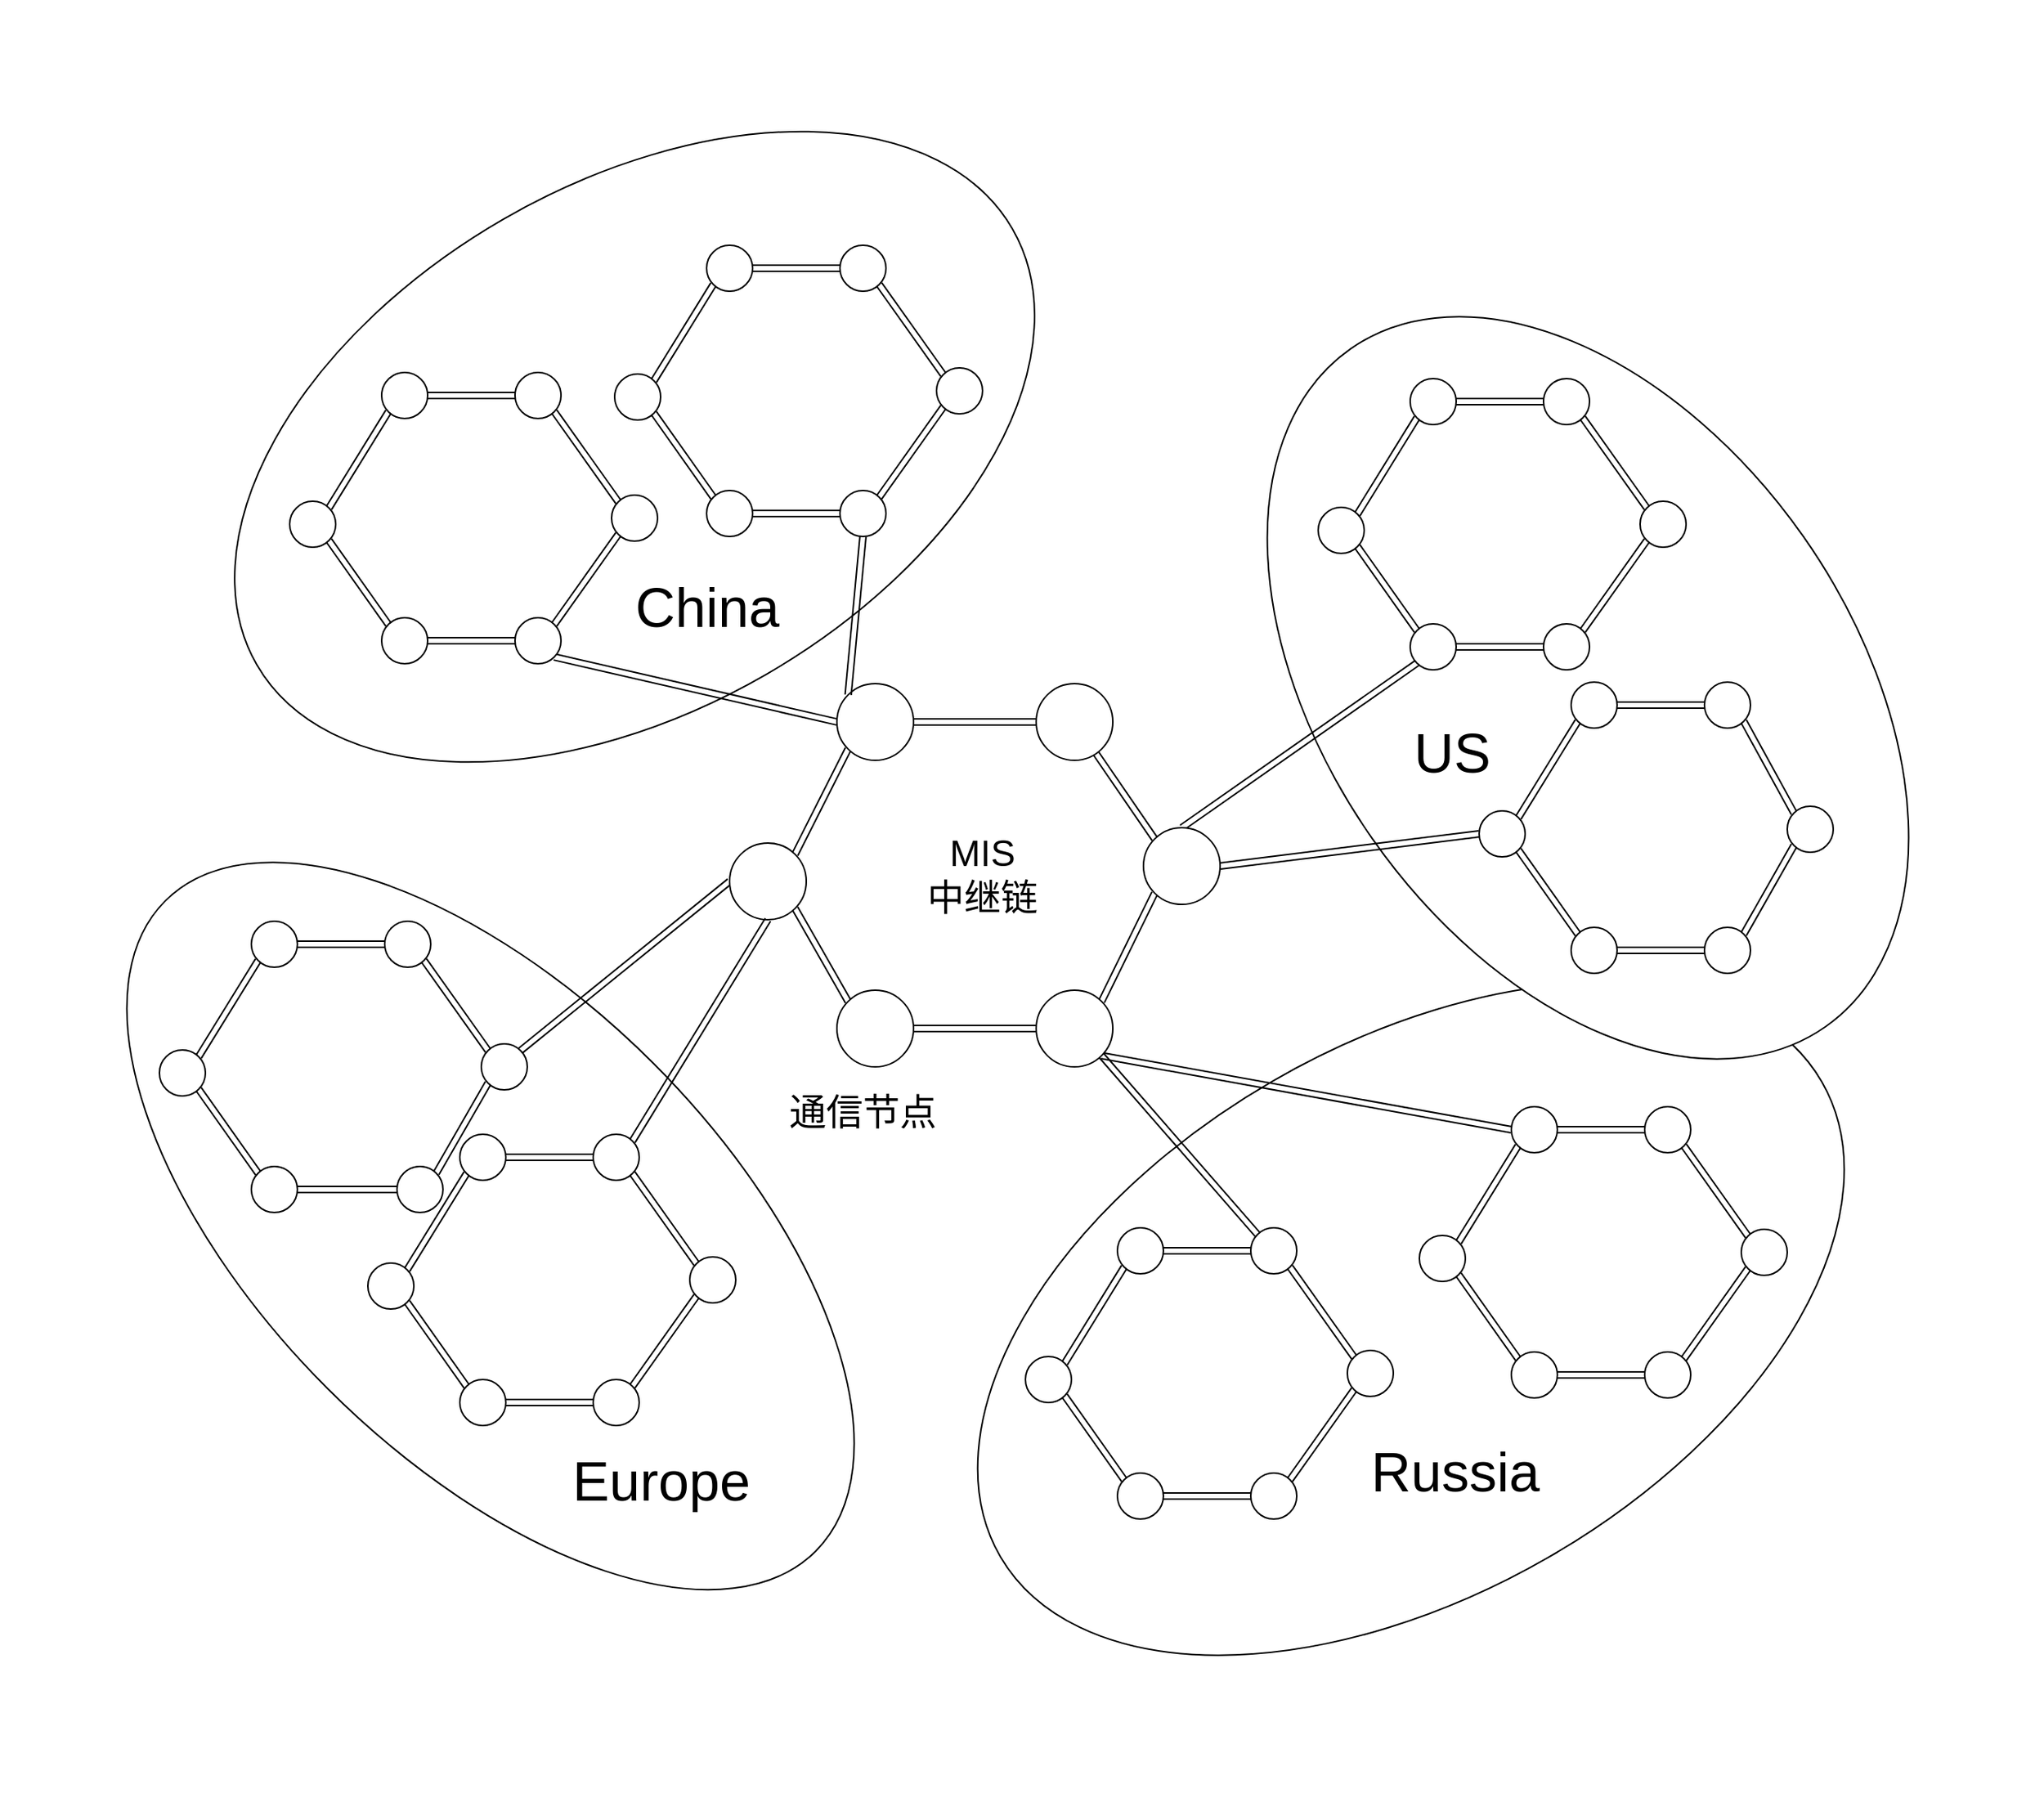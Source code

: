 <mxfile version="22.1.2" type="github">
  <diagram name="第 1 页" id="PfUskXSgiRj6ty9BnAmO">
    <mxGraphModel dx="2575" dy="2448" grid="1" gridSize="10" guides="1" tooltips="1" connect="1" arrows="1" fold="1" page="1" pageScale="1" pageWidth="1169" pageHeight="827" math="0" shadow="0">
      <root>
        <mxCell id="0" />
        <mxCell id="1" parent="0" />
        <mxCell id="z0M5OQO-wpdogvLoXl4M-39" value="" style="ellipse;whiteSpace=wrap;html=1;rotation=-30;" vertex="1" parent="1">
          <mxGeometry x="575" y="535" width="619" height="359" as="geometry" />
        </mxCell>
        <mxCell id="z0M5OQO-wpdogvLoXl4M-23" value="" style="ellipse;whiteSpace=wrap;html=1;rotation=45;" vertex="1" parent="1">
          <mxGeometry x="-16" y="503.66" width="600.03" height="300.34" as="geometry" />
        </mxCell>
        <mxCell id="z0M5OQO-wpdogvLoXl4M-19" value="" style="ellipse;whiteSpace=wrap;html=1;rotation=55;" vertex="1" parent="1">
          <mxGeometry x="730" y="131" width="540" height="343.43" as="geometry" />
        </mxCell>
        <mxCell id="z0M5OQO-wpdogvLoXl4M-17" value="" style="ellipse;whiteSpace=wrap;html=1;rotation=-30;" vertex="1" parent="1">
          <mxGeometry x="93.48" y="-25.95" width="569.11" height="342.94" as="geometry" />
        </mxCell>
        <mxCell id="0nEbXZMHxMKGt9qkUyei-41" style="rounded=0;orthogonalLoop=1;jettySize=auto;html=1;exitX=1;exitY=0.5;exitDx=0;exitDy=0;entryX=0;entryY=0.5;entryDx=0;entryDy=0;shape=link;" parent="1" source="0nEbXZMHxMKGt9qkUyei-35" target="0nEbXZMHxMKGt9qkUyei-36" edge="1">
          <mxGeometry relative="1" as="geometry" />
        </mxCell>
        <mxCell id="0nEbXZMHxMKGt9qkUyei-44" style="rounded=0;orthogonalLoop=1;jettySize=auto;html=1;exitX=0;exitY=1;exitDx=0;exitDy=0;entryX=1;entryY=0;entryDx=0;entryDy=0;shape=link;" parent="1" source="0nEbXZMHxMKGt9qkUyei-35" target="0nEbXZMHxMKGt9qkUyei-37" edge="1">
          <mxGeometry relative="1" as="geometry" />
        </mxCell>
        <mxCell id="0nEbXZMHxMKGt9qkUyei-35" value="" style="ellipse;whiteSpace=wrap;html=1;aspect=fixed;" parent="1" vertex="1">
          <mxGeometry x="128" y="455" width="30" height="30" as="geometry" />
        </mxCell>
        <mxCell id="0nEbXZMHxMKGt9qkUyei-36" value="" style="ellipse;whiteSpace=wrap;html=1;aspect=fixed;" parent="1" vertex="1">
          <mxGeometry x="215" y="455" width="30" height="30" as="geometry" />
        </mxCell>
        <mxCell id="0nEbXZMHxMKGt9qkUyei-45" style="rounded=0;orthogonalLoop=1;jettySize=auto;html=1;exitX=1;exitY=1;exitDx=0;exitDy=0;entryX=0;entryY=0;entryDx=0;entryDy=0;shape=link;" parent="1" source="0nEbXZMHxMKGt9qkUyei-37" target="0nEbXZMHxMKGt9qkUyei-39" edge="1">
          <mxGeometry relative="1" as="geometry" />
        </mxCell>
        <mxCell id="0nEbXZMHxMKGt9qkUyei-37" value="" style="ellipse;whiteSpace=wrap;html=1;aspect=fixed;" parent="1" vertex="1">
          <mxGeometry x="68" y="539" width="30" height="30" as="geometry" />
        </mxCell>
        <mxCell id="0nEbXZMHxMKGt9qkUyei-42" style="rounded=0;orthogonalLoop=1;jettySize=auto;html=1;exitX=0;exitY=0;exitDx=0;exitDy=0;entryX=1;entryY=1;entryDx=0;entryDy=0;shape=link;" parent="1" source="0nEbXZMHxMKGt9qkUyei-38" target="0nEbXZMHxMKGt9qkUyei-36" edge="1">
          <mxGeometry relative="1" as="geometry" />
        </mxCell>
        <mxCell id="0nEbXZMHxMKGt9qkUyei-43" style="rounded=0;orthogonalLoop=1;jettySize=auto;html=1;exitX=0;exitY=1;exitDx=0;exitDy=0;entryX=1;entryY=0;entryDx=0;entryDy=0;shape=link;" parent="1" source="0nEbXZMHxMKGt9qkUyei-38" target="0nEbXZMHxMKGt9qkUyei-40" edge="1">
          <mxGeometry relative="1" as="geometry" />
        </mxCell>
        <mxCell id="0nEbXZMHxMKGt9qkUyei-133" style="edgeStyle=none;shape=link;rounded=0;orthogonalLoop=1;jettySize=auto;html=1;exitX=1;exitY=0;exitDx=0;exitDy=0;entryX=0;entryY=0.5;entryDx=0;entryDy=0;" parent="1" source="0nEbXZMHxMKGt9qkUyei-38" target="0nEbXZMHxMKGt9qkUyei-56" edge="1">
          <mxGeometry relative="1" as="geometry" />
        </mxCell>
        <mxCell id="0nEbXZMHxMKGt9qkUyei-38" value="" style="ellipse;whiteSpace=wrap;html=1;aspect=fixed;" parent="1" vertex="1">
          <mxGeometry x="278" y="535" width="30" height="30" as="geometry" />
        </mxCell>
        <mxCell id="0nEbXZMHxMKGt9qkUyei-47" style="edgeStyle=orthogonalEdgeStyle;rounded=0;orthogonalLoop=1;jettySize=auto;html=1;exitX=1;exitY=0.5;exitDx=0;exitDy=0;entryX=0;entryY=0.5;entryDx=0;entryDy=0;shape=link;" parent="1" source="0nEbXZMHxMKGt9qkUyei-39" target="0nEbXZMHxMKGt9qkUyei-40" edge="1">
          <mxGeometry relative="1" as="geometry" />
        </mxCell>
        <mxCell id="0nEbXZMHxMKGt9qkUyei-39" value="" style="ellipse;whiteSpace=wrap;html=1;aspect=fixed;" parent="1" vertex="1">
          <mxGeometry x="128" y="615" width="30" height="30" as="geometry" />
        </mxCell>
        <mxCell id="0nEbXZMHxMKGt9qkUyei-40" value="" style="ellipse;whiteSpace=wrap;html=1;aspect=fixed;" parent="1" vertex="1">
          <mxGeometry x="223" y="615" width="30" height="30" as="geometry" />
        </mxCell>
        <mxCell id="0nEbXZMHxMKGt9qkUyei-51" style="rounded=0;orthogonalLoop=1;jettySize=auto;html=1;exitX=1;exitY=0.5;exitDx=0;exitDy=0;entryX=0;entryY=0.5;entryDx=0;entryDy=0;shape=link;" parent="1" source="0nEbXZMHxMKGt9qkUyei-53" target="0nEbXZMHxMKGt9qkUyei-64" edge="1">
          <mxGeometry relative="1" as="geometry">
            <mxPoint x="627" y="337" as="targetPoint" />
          </mxGeometry>
        </mxCell>
        <mxCell id="0nEbXZMHxMKGt9qkUyei-52" style="rounded=0;orthogonalLoop=1;jettySize=auto;html=1;exitX=0;exitY=1;exitDx=0;exitDy=0;entryX=1;entryY=0;entryDx=0;entryDy=0;shape=link;" parent="1" source="0nEbXZMHxMKGt9qkUyei-53" target="0nEbXZMHxMKGt9qkUyei-56" edge="1">
          <mxGeometry relative="1" as="geometry" />
        </mxCell>
        <mxCell id="0nEbXZMHxMKGt9qkUyei-137" style="edgeStyle=none;shape=link;rounded=0;orthogonalLoop=1;jettySize=auto;html=1;exitX=0;exitY=0.5;exitDx=0;exitDy=0;entryX=1;entryY=1;entryDx=0;entryDy=0;" parent="1" source="0nEbXZMHxMKGt9qkUyei-53" target="0nEbXZMHxMKGt9qkUyei-79" edge="1">
          <mxGeometry relative="1" as="geometry">
            <mxPoint x="390.322" y="307.322" as="sourcePoint" />
          </mxGeometry>
        </mxCell>
        <mxCell id="0nEbXZMHxMKGt9qkUyei-53" value="" style="ellipse;whiteSpace=wrap;html=1;aspect=fixed;" parent="1" vertex="1">
          <mxGeometry x="510" y="300" width="50" height="50" as="geometry" />
        </mxCell>
        <mxCell id="0nEbXZMHxMKGt9qkUyei-55" style="rounded=0;orthogonalLoop=1;jettySize=auto;html=1;exitX=1;exitY=1;exitDx=0;exitDy=0;entryX=0;entryY=0;entryDx=0;entryDy=0;shape=link;" parent="1" source="0nEbXZMHxMKGt9qkUyei-56" target="0nEbXZMHxMKGt9qkUyei-61" edge="1">
          <mxGeometry relative="1" as="geometry" />
        </mxCell>
        <mxCell id="0nEbXZMHxMKGt9qkUyei-56" value="" style="ellipse;whiteSpace=wrap;html=1;aspect=fixed;" parent="1" vertex="1">
          <mxGeometry x="440" y="404" width="50" height="50" as="geometry" />
        </mxCell>
        <mxCell id="0nEbXZMHxMKGt9qkUyei-57" style="rounded=0;orthogonalLoop=1;jettySize=auto;html=1;exitX=0;exitY=0;exitDx=0;exitDy=0;shape=link;" parent="1" source="0nEbXZMHxMKGt9qkUyei-65" target="0nEbXZMHxMKGt9qkUyei-64" edge="1">
          <mxGeometry relative="1" as="geometry">
            <mxPoint x="696.737" y="420.737" as="sourcePoint" />
            <mxPoint x="673.092" y="356.092" as="targetPoint" />
          </mxGeometry>
        </mxCell>
        <mxCell id="0nEbXZMHxMKGt9qkUyei-58" style="rounded=0;orthogonalLoop=1;jettySize=auto;html=1;exitX=0;exitY=1;exitDx=0;exitDy=0;entryX=1;entryY=0;entryDx=0;entryDy=0;shape=link;" parent="1" source="0nEbXZMHxMKGt9qkUyei-65" target="0nEbXZMHxMKGt9qkUyei-66" edge="1">
          <mxGeometry relative="1" as="geometry">
            <mxPoint x="696.737" y="453.263" as="sourcePoint" />
            <mxPoint x="666.263" y="500.737" as="targetPoint" />
          </mxGeometry>
        </mxCell>
        <mxCell id="0nEbXZMHxMKGt9qkUyei-60" style="rounded=0;orthogonalLoop=1;jettySize=auto;html=1;exitX=1;exitY=0.5;exitDx=0;exitDy=0;entryX=0;entryY=0.5;entryDx=0;entryDy=0;shape=link;" parent="1" source="0nEbXZMHxMKGt9qkUyei-61" target="0nEbXZMHxMKGt9qkUyei-66" edge="1">
          <mxGeometry relative="1" as="geometry">
            <mxPoint x="627" y="517" as="targetPoint" />
          </mxGeometry>
        </mxCell>
        <mxCell id="0nEbXZMHxMKGt9qkUyei-141" style="edgeStyle=none;shape=link;rounded=0;orthogonalLoop=1;jettySize=auto;html=1;exitX=0.5;exitY=1;exitDx=0;exitDy=0;entryX=1;entryY=0;entryDx=0;entryDy=0;" parent="1" source="0nEbXZMHxMKGt9qkUyei-56" target="0nEbXZMHxMKGt9qkUyei-84" edge="1">
          <mxGeometry relative="1" as="geometry" />
        </mxCell>
        <mxCell id="0nEbXZMHxMKGt9qkUyei-61" value="" style="ellipse;whiteSpace=wrap;html=1;aspect=fixed;" parent="1" vertex="1">
          <mxGeometry x="510" y="500" width="50" height="50" as="geometry" />
        </mxCell>
        <mxCell id="0nEbXZMHxMKGt9qkUyei-63" value="&lt;font style=&quot;font-size: 24px;&quot;&gt;MIS&lt;br&gt;中继链&lt;br&gt;&lt;/font&gt;" style="text;strokeColor=none;align=center;fillColor=none;html=1;verticalAlign=middle;whiteSpace=wrap;rounded=0;" parent="1" vertex="1">
          <mxGeometry x="560" y="410" width="90" height="30" as="geometry" />
        </mxCell>
        <mxCell id="0nEbXZMHxMKGt9qkUyei-139" style="edgeStyle=none;shape=link;rounded=0;orthogonalLoop=1;jettySize=auto;html=1;exitX=0.5;exitY=0;exitDx=0;exitDy=0;entryX=0;entryY=1;entryDx=0;entryDy=0;" parent="1" source="0nEbXZMHxMKGt9qkUyei-65" target="0nEbXZMHxMKGt9qkUyei-104" edge="1">
          <mxGeometry relative="1" as="geometry" />
        </mxCell>
        <mxCell id="0nEbXZMHxMKGt9qkUyei-64" value="" style="ellipse;whiteSpace=wrap;html=1;aspect=fixed;" parent="1" vertex="1">
          <mxGeometry x="640" y="300" width="50" height="50" as="geometry" />
        </mxCell>
        <mxCell id="0nEbXZMHxMKGt9qkUyei-135" style="edgeStyle=none;shape=link;rounded=0;orthogonalLoop=1;jettySize=auto;html=1;exitX=1;exitY=0.5;exitDx=0;exitDy=0;entryX=0;entryY=0.5;entryDx=0;entryDy=0;" parent="1" source="0nEbXZMHxMKGt9qkUyei-65" target="0nEbXZMHxMKGt9qkUyei-112" edge="1">
          <mxGeometry relative="1" as="geometry" />
        </mxCell>
        <mxCell id="0nEbXZMHxMKGt9qkUyei-65" value="" style="ellipse;whiteSpace=wrap;html=1;aspect=fixed;" parent="1" vertex="1">
          <mxGeometry x="710" y="394" width="50" height="50" as="geometry" />
        </mxCell>
        <mxCell id="0nEbXZMHxMKGt9qkUyei-144" style="edgeStyle=none;shape=link;rounded=0;orthogonalLoop=1;jettySize=auto;html=1;exitX=1;exitY=1;exitDx=0;exitDy=0;entryX=0;entryY=0.5;entryDx=0;entryDy=0;" parent="1" source="0nEbXZMHxMKGt9qkUyei-66" target="0nEbXZMHxMKGt9qkUyei-122" edge="1">
          <mxGeometry relative="1" as="geometry" />
        </mxCell>
        <mxCell id="z0M5OQO-wpdogvLoXl4M-38" style="rounded=0;orthogonalLoop=1;jettySize=auto;html=1;exitX=1;exitY=1;exitDx=0;exitDy=0;entryX=0;entryY=0;entryDx=0;entryDy=0;shape=link;" edge="1" parent="1" source="0nEbXZMHxMKGt9qkUyei-66" target="z0M5OQO-wpdogvLoXl4M-28">
          <mxGeometry relative="1" as="geometry" />
        </mxCell>
        <mxCell id="0nEbXZMHxMKGt9qkUyei-66" value="" style="ellipse;whiteSpace=wrap;html=1;aspect=fixed;" parent="1" vertex="1">
          <mxGeometry x="640" y="500" width="50" height="50" as="geometry" />
        </mxCell>
        <mxCell id="0nEbXZMHxMKGt9qkUyei-67" value="&lt;font style=&quot;font-size: 24px;&quot;&gt;通信节点&lt;/font&gt;" style="text;strokeColor=none;align=center;fillColor=none;html=1;verticalAlign=middle;whiteSpace=wrap;rounded=0;" parent="1" vertex="1">
          <mxGeometry x="457" y="565" width="140" height="30" as="geometry" />
        </mxCell>
        <mxCell id="0nEbXZMHxMKGt9qkUyei-68" style="rounded=0;orthogonalLoop=1;jettySize=auto;html=1;exitX=1;exitY=0.5;exitDx=0;exitDy=0;entryX=0;entryY=0.5;entryDx=0;entryDy=0;shape=link;" parent="1" source="0nEbXZMHxMKGt9qkUyei-70" target="0nEbXZMHxMKGt9qkUyei-71" edge="1">
          <mxGeometry relative="1" as="geometry" />
        </mxCell>
        <mxCell id="0nEbXZMHxMKGt9qkUyei-69" style="rounded=0;orthogonalLoop=1;jettySize=auto;html=1;exitX=0;exitY=1;exitDx=0;exitDy=0;entryX=1;entryY=0;entryDx=0;entryDy=0;shape=link;" parent="1" source="0nEbXZMHxMKGt9qkUyei-70" target="0nEbXZMHxMKGt9qkUyei-73" edge="1">
          <mxGeometry relative="1" as="geometry" />
        </mxCell>
        <mxCell id="0nEbXZMHxMKGt9qkUyei-70" value="" style="ellipse;whiteSpace=wrap;html=1;aspect=fixed;" parent="1" vertex="1">
          <mxGeometry x="213" y="97" width="30" height="30" as="geometry" />
        </mxCell>
        <mxCell id="0nEbXZMHxMKGt9qkUyei-71" value="" style="ellipse;whiteSpace=wrap;html=1;aspect=fixed;" parent="1" vertex="1">
          <mxGeometry x="300" y="97" width="30" height="30" as="geometry" />
        </mxCell>
        <mxCell id="0nEbXZMHxMKGt9qkUyei-72" style="rounded=0;orthogonalLoop=1;jettySize=auto;html=1;exitX=1;exitY=1;exitDx=0;exitDy=0;entryX=0;entryY=0;entryDx=0;entryDy=0;shape=link;" parent="1" source="0nEbXZMHxMKGt9qkUyei-73" target="0nEbXZMHxMKGt9qkUyei-78" edge="1">
          <mxGeometry relative="1" as="geometry" />
        </mxCell>
        <mxCell id="0nEbXZMHxMKGt9qkUyei-73" value="" style="ellipse;whiteSpace=wrap;html=1;aspect=fixed;" parent="1" vertex="1">
          <mxGeometry x="153" y="181" width="30" height="30" as="geometry" />
        </mxCell>
        <mxCell id="0nEbXZMHxMKGt9qkUyei-74" style="rounded=0;orthogonalLoop=1;jettySize=auto;html=1;exitX=0;exitY=0;exitDx=0;exitDy=0;entryX=1;entryY=1;entryDx=0;entryDy=0;shape=link;" parent="1" source="0nEbXZMHxMKGt9qkUyei-76" target="0nEbXZMHxMKGt9qkUyei-71" edge="1">
          <mxGeometry relative="1" as="geometry" />
        </mxCell>
        <mxCell id="0nEbXZMHxMKGt9qkUyei-75" style="rounded=0;orthogonalLoop=1;jettySize=auto;html=1;exitX=0;exitY=1;exitDx=0;exitDy=0;entryX=1;entryY=0;entryDx=0;entryDy=0;shape=link;" parent="1" source="0nEbXZMHxMKGt9qkUyei-76" target="0nEbXZMHxMKGt9qkUyei-79" edge="1">
          <mxGeometry relative="1" as="geometry" />
        </mxCell>
        <mxCell id="0nEbXZMHxMKGt9qkUyei-76" value="" style="ellipse;whiteSpace=wrap;html=1;aspect=fixed;" parent="1" vertex="1">
          <mxGeometry x="363" y="177" width="30" height="30" as="geometry" />
        </mxCell>
        <mxCell id="0nEbXZMHxMKGt9qkUyei-77" style="edgeStyle=orthogonalEdgeStyle;rounded=0;orthogonalLoop=1;jettySize=auto;html=1;exitX=1;exitY=0.5;exitDx=0;exitDy=0;entryX=0;entryY=0.5;entryDx=0;entryDy=0;shape=link;" parent="1" source="0nEbXZMHxMKGt9qkUyei-78" target="0nEbXZMHxMKGt9qkUyei-79" edge="1">
          <mxGeometry relative="1" as="geometry" />
        </mxCell>
        <mxCell id="0nEbXZMHxMKGt9qkUyei-78" value="" style="ellipse;whiteSpace=wrap;html=1;aspect=fixed;" parent="1" vertex="1">
          <mxGeometry x="213" y="257" width="30" height="30" as="geometry" />
        </mxCell>
        <mxCell id="0nEbXZMHxMKGt9qkUyei-79" value="" style="ellipse;whiteSpace=wrap;html=1;aspect=fixed;" parent="1" vertex="1">
          <mxGeometry x="300" y="257" width="30" height="30" as="geometry" />
        </mxCell>
        <mxCell id="0nEbXZMHxMKGt9qkUyei-81" style="rounded=0;orthogonalLoop=1;jettySize=auto;html=1;exitX=1;exitY=0.5;exitDx=0;exitDy=0;entryX=0;entryY=0.5;entryDx=0;entryDy=0;shape=link;" parent="1" source="0nEbXZMHxMKGt9qkUyei-83" target="0nEbXZMHxMKGt9qkUyei-84" edge="1">
          <mxGeometry relative="1" as="geometry" />
        </mxCell>
        <mxCell id="0nEbXZMHxMKGt9qkUyei-82" style="rounded=0;orthogonalLoop=1;jettySize=auto;html=1;exitX=0;exitY=1;exitDx=0;exitDy=0;entryX=1;entryY=0;entryDx=0;entryDy=0;shape=link;" parent="1" source="0nEbXZMHxMKGt9qkUyei-83" target="0nEbXZMHxMKGt9qkUyei-86" edge="1">
          <mxGeometry relative="1" as="geometry" />
        </mxCell>
        <mxCell id="0nEbXZMHxMKGt9qkUyei-83" value="" style="ellipse;whiteSpace=wrap;html=1;aspect=fixed;" parent="1" vertex="1">
          <mxGeometry x="264" y="594" width="30" height="30" as="geometry" />
        </mxCell>
        <mxCell id="0nEbXZMHxMKGt9qkUyei-84" value="" style="ellipse;whiteSpace=wrap;html=1;aspect=fixed;" parent="1" vertex="1">
          <mxGeometry x="351" y="594" width="30" height="30" as="geometry" />
        </mxCell>
        <mxCell id="0nEbXZMHxMKGt9qkUyei-85" style="rounded=0;orthogonalLoop=1;jettySize=auto;html=1;exitX=1;exitY=1;exitDx=0;exitDy=0;entryX=0;entryY=0;entryDx=0;entryDy=0;shape=link;" parent="1" source="0nEbXZMHxMKGt9qkUyei-86" target="0nEbXZMHxMKGt9qkUyei-91" edge="1">
          <mxGeometry relative="1" as="geometry" />
        </mxCell>
        <mxCell id="0nEbXZMHxMKGt9qkUyei-86" value="" style="ellipse;whiteSpace=wrap;html=1;aspect=fixed;" parent="1" vertex="1">
          <mxGeometry x="204" y="678" width="30" height="30" as="geometry" />
        </mxCell>
        <mxCell id="0nEbXZMHxMKGt9qkUyei-87" style="rounded=0;orthogonalLoop=1;jettySize=auto;html=1;exitX=0;exitY=0;exitDx=0;exitDy=0;entryX=1;entryY=1;entryDx=0;entryDy=0;shape=link;" parent="1" source="0nEbXZMHxMKGt9qkUyei-89" target="0nEbXZMHxMKGt9qkUyei-84" edge="1">
          <mxGeometry relative="1" as="geometry" />
        </mxCell>
        <mxCell id="0nEbXZMHxMKGt9qkUyei-88" style="rounded=0;orthogonalLoop=1;jettySize=auto;html=1;exitX=0;exitY=1;exitDx=0;exitDy=0;entryX=1;entryY=0;entryDx=0;entryDy=0;shape=link;" parent="1" source="0nEbXZMHxMKGt9qkUyei-89" target="0nEbXZMHxMKGt9qkUyei-92" edge="1">
          <mxGeometry relative="1" as="geometry" />
        </mxCell>
        <mxCell id="0nEbXZMHxMKGt9qkUyei-89" value="" style="ellipse;whiteSpace=wrap;html=1;aspect=fixed;" parent="1" vertex="1">
          <mxGeometry x="414" y="674" width="30" height="30" as="geometry" />
        </mxCell>
        <mxCell id="0nEbXZMHxMKGt9qkUyei-90" style="edgeStyle=orthogonalEdgeStyle;rounded=0;orthogonalLoop=1;jettySize=auto;html=1;exitX=1;exitY=0.5;exitDx=0;exitDy=0;entryX=0;entryY=0.5;entryDx=0;entryDy=0;shape=link;" parent="1" source="0nEbXZMHxMKGt9qkUyei-91" target="0nEbXZMHxMKGt9qkUyei-92" edge="1">
          <mxGeometry relative="1" as="geometry" />
        </mxCell>
        <mxCell id="0nEbXZMHxMKGt9qkUyei-91" value="" style="ellipse;whiteSpace=wrap;html=1;aspect=fixed;" parent="1" vertex="1">
          <mxGeometry x="264" y="754" width="30" height="30" as="geometry" />
        </mxCell>
        <mxCell id="0nEbXZMHxMKGt9qkUyei-92" value="" style="ellipse;whiteSpace=wrap;html=1;aspect=fixed;" parent="1" vertex="1">
          <mxGeometry x="351" y="754" width="30" height="30" as="geometry" />
        </mxCell>
        <mxCell id="0nEbXZMHxMKGt9qkUyei-94" style="rounded=0;orthogonalLoop=1;jettySize=auto;html=1;exitX=1;exitY=0.5;exitDx=0;exitDy=0;entryX=0;entryY=0.5;entryDx=0;entryDy=0;shape=link;" parent="1" source="0nEbXZMHxMKGt9qkUyei-96" target="0nEbXZMHxMKGt9qkUyei-97" edge="1">
          <mxGeometry relative="1" as="geometry" />
        </mxCell>
        <mxCell id="0nEbXZMHxMKGt9qkUyei-95" style="rounded=0;orthogonalLoop=1;jettySize=auto;html=1;exitX=0;exitY=1;exitDx=0;exitDy=0;entryX=1;entryY=0;entryDx=0;entryDy=0;shape=link;" parent="1" source="0nEbXZMHxMKGt9qkUyei-96" target="0nEbXZMHxMKGt9qkUyei-99" edge="1">
          <mxGeometry relative="1" as="geometry" />
        </mxCell>
        <mxCell id="0nEbXZMHxMKGt9qkUyei-96" value="" style="ellipse;whiteSpace=wrap;html=1;aspect=fixed;" parent="1" vertex="1">
          <mxGeometry x="884" y="101" width="30" height="30" as="geometry" />
        </mxCell>
        <mxCell id="0nEbXZMHxMKGt9qkUyei-97" value="" style="ellipse;whiteSpace=wrap;html=1;aspect=fixed;" parent="1" vertex="1">
          <mxGeometry x="971" y="101" width="30" height="30" as="geometry" />
        </mxCell>
        <mxCell id="0nEbXZMHxMKGt9qkUyei-98" style="rounded=0;orthogonalLoop=1;jettySize=auto;html=1;exitX=1;exitY=1;exitDx=0;exitDy=0;entryX=0;entryY=0;entryDx=0;entryDy=0;shape=link;" parent="1" source="0nEbXZMHxMKGt9qkUyei-99" target="0nEbXZMHxMKGt9qkUyei-104" edge="1">
          <mxGeometry relative="1" as="geometry" />
        </mxCell>
        <mxCell id="0nEbXZMHxMKGt9qkUyei-99" value="" style="ellipse;whiteSpace=wrap;html=1;aspect=fixed;" parent="1" vertex="1">
          <mxGeometry x="824" y="185" width="30" height="30" as="geometry" />
        </mxCell>
        <mxCell id="0nEbXZMHxMKGt9qkUyei-100" style="rounded=0;orthogonalLoop=1;jettySize=auto;html=1;exitX=0;exitY=0;exitDx=0;exitDy=0;entryX=1;entryY=1;entryDx=0;entryDy=0;shape=link;" parent="1" source="0nEbXZMHxMKGt9qkUyei-102" target="0nEbXZMHxMKGt9qkUyei-97" edge="1">
          <mxGeometry relative="1" as="geometry" />
        </mxCell>
        <mxCell id="0nEbXZMHxMKGt9qkUyei-101" style="rounded=0;orthogonalLoop=1;jettySize=auto;html=1;exitX=0;exitY=1;exitDx=0;exitDy=0;entryX=1;entryY=0;entryDx=0;entryDy=0;shape=link;" parent="1" source="0nEbXZMHxMKGt9qkUyei-102" target="0nEbXZMHxMKGt9qkUyei-105" edge="1">
          <mxGeometry relative="1" as="geometry" />
        </mxCell>
        <mxCell id="0nEbXZMHxMKGt9qkUyei-102" value="" style="ellipse;whiteSpace=wrap;html=1;aspect=fixed;" parent="1" vertex="1">
          <mxGeometry x="1034" y="181" width="30" height="30" as="geometry" />
        </mxCell>
        <mxCell id="0nEbXZMHxMKGt9qkUyei-103" style="edgeStyle=orthogonalEdgeStyle;rounded=0;orthogonalLoop=1;jettySize=auto;html=1;exitX=1;exitY=0.5;exitDx=0;exitDy=0;entryX=0;entryY=0.5;entryDx=0;entryDy=0;shape=link;" parent="1" source="0nEbXZMHxMKGt9qkUyei-104" target="0nEbXZMHxMKGt9qkUyei-105" edge="1">
          <mxGeometry relative="1" as="geometry" />
        </mxCell>
        <mxCell id="0nEbXZMHxMKGt9qkUyei-104" value="" style="ellipse;whiteSpace=wrap;html=1;aspect=fixed;" parent="1" vertex="1">
          <mxGeometry x="884" y="261" width="30" height="30" as="geometry" />
        </mxCell>
        <mxCell id="0nEbXZMHxMKGt9qkUyei-105" value="" style="ellipse;whiteSpace=wrap;html=1;aspect=fixed;" parent="1" vertex="1">
          <mxGeometry x="971" y="261" width="30" height="30" as="geometry" />
        </mxCell>
        <mxCell id="0nEbXZMHxMKGt9qkUyei-107" style="rounded=0;orthogonalLoop=1;jettySize=auto;html=1;exitX=1;exitY=0.5;exitDx=0;exitDy=0;entryX=0;entryY=0.5;entryDx=0;entryDy=0;shape=link;" parent="1" source="0nEbXZMHxMKGt9qkUyei-109" target="0nEbXZMHxMKGt9qkUyei-110" edge="1">
          <mxGeometry relative="1" as="geometry" />
        </mxCell>
        <mxCell id="0nEbXZMHxMKGt9qkUyei-108" style="rounded=0;orthogonalLoop=1;jettySize=auto;html=1;exitX=0;exitY=1;exitDx=0;exitDy=0;entryX=1;entryY=0;entryDx=0;entryDy=0;shape=link;" parent="1" source="0nEbXZMHxMKGt9qkUyei-109" target="0nEbXZMHxMKGt9qkUyei-112" edge="1">
          <mxGeometry relative="1" as="geometry" />
        </mxCell>
        <mxCell id="0nEbXZMHxMKGt9qkUyei-109" value="" style="ellipse;whiteSpace=wrap;html=1;aspect=fixed;" parent="1" vertex="1">
          <mxGeometry x="989" y="299" width="30" height="30" as="geometry" />
        </mxCell>
        <mxCell id="0nEbXZMHxMKGt9qkUyei-110" value="" style="ellipse;whiteSpace=wrap;html=1;aspect=fixed;" parent="1" vertex="1">
          <mxGeometry x="1076" y="299" width="30" height="30" as="geometry" />
        </mxCell>
        <mxCell id="0nEbXZMHxMKGt9qkUyei-111" style="rounded=0;orthogonalLoop=1;jettySize=auto;html=1;exitX=1;exitY=1;exitDx=0;exitDy=0;entryX=0;entryY=0;entryDx=0;entryDy=0;shape=link;" parent="1" source="0nEbXZMHxMKGt9qkUyei-112" target="0nEbXZMHxMKGt9qkUyei-117" edge="1">
          <mxGeometry relative="1" as="geometry" />
        </mxCell>
        <mxCell id="0nEbXZMHxMKGt9qkUyei-112" value="" style="ellipse;whiteSpace=wrap;html=1;aspect=fixed;" parent="1" vertex="1">
          <mxGeometry x="929" y="383" width="30" height="30" as="geometry" />
        </mxCell>
        <mxCell id="0nEbXZMHxMKGt9qkUyei-113" style="rounded=0;orthogonalLoop=1;jettySize=auto;html=1;exitX=0;exitY=0;exitDx=0;exitDy=0;entryX=1;entryY=1;entryDx=0;entryDy=0;shape=link;" parent="1" source="0nEbXZMHxMKGt9qkUyei-115" target="0nEbXZMHxMKGt9qkUyei-110" edge="1">
          <mxGeometry relative="1" as="geometry">
            <mxPoint x="1143.393" y="383.393" as="sourcePoint" />
          </mxGeometry>
        </mxCell>
        <mxCell id="0nEbXZMHxMKGt9qkUyei-114" style="rounded=0;orthogonalLoop=1;jettySize=auto;html=1;exitX=0;exitY=1;exitDx=0;exitDy=0;entryX=1;entryY=0;entryDx=0;entryDy=0;shape=link;" parent="1" source="0nEbXZMHxMKGt9qkUyei-115" target="0nEbXZMHxMKGt9qkUyei-118" edge="1">
          <mxGeometry relative="1" as="geometry">
            <mxPoint x="1143.393" y="404.607" as="sourcePoint" />
          </mxGeometry>
        </mxCell>
        <mxCell id="0nEbXZMHxMKGt9qkUyei-115" value="" style="ellipse;whiteSpace=wrap;html=1;aspect=fixed;" parent="1" vertex="1">
          <mxGeometry x="1130" y="380" width="30" height="30" as="geometry" />
        </mxCell>
        <mxCell id="0nEbXZMHxMKGt9qkUyei-116" style="edgeStyle=orthogonalEdgeStyle;rounded=0;orthogonalLoop=1;jettySize=auto;html=1;exitX=1;exitY=0.5;exitDx=0;exitDy=0;entryX=0;entryY=0.5;entryDx=0;entryDy=0;shape=link;" parent="1" source="0nEbXZMHxMKGt9qkUyei-117" target="0nEbXZMHxMKGt9qkUyei-118" edge="1">
          <mxGeometry relative="1" as="geometry" />
        </mxCell>
        <mxCell id="0nEbXZMHxMKGt9qkUyei-117" value="" style="ellipse;whiteSpace=wrap;html=1;aspect=fixed;" parent="1" vertex="1">
          <mxGeometry x="989" y="459" width="30" height="30" as="geometry" />
        </mxCell>
        <mxCell id="0nEbXZMHxMKGt9qkUyei-118" value="" style="ellipse;whiteSpace=wrap;html=1;aspect=fixed;" parent="1" vertex="1">
          <mxGeometry x="1076" y="459" width="30" height="30" as="geometry" />
        </mxCell>
        <mxCell id="0nEbXZMHxMKGt9qkUyei-120" style="rounded=0;orthogonalLoop=1;jettySize=auto;html=1;exitX=1;exitY=0.5;exitDx=0;exitDy=0;entryX=0;entryY=0.5;entryDx=0;entryDy=0;shape=link;" parent="1" source="0nEbXZMHxMKGt9qkUyei-122" target="0nEbXZMHxMKGt9qkUyei-123" edge="1">
          <mxGeometry relative="1" as="geometry" />
        </mxCell>
        <mxCell id="0nEbXZMHxMKGt9qkUyei-121" style="rounded=0;orthogonalLoop=1;jettySize=auto;html=1;exitX=0;exitY=1;exitDx=0;exitDy=0;entryX=1;entryY=0;entryDx=0;entryDy=0;shape=link;" parent="1" source="0nEbXZMHxMKGt9qkUyei-122" target="0nEbXZMHxMKGt9qkUyei-125" edge="1">
          <mxGeometry relative="1" as="geometry" />
        </mxCell>
        <mxCell id="0nEbXZMHxMKGt9qkUyei-122" value="" style="ellipse;whiteSpace=wrap;html=1;aspect=fixed;" parent="1" vertex="1">
          <mxGeometry x="950" y="576" width="30" height="30" as="geometry" />
        </mxCell>
        <mxCell id="0nEbXZMHxMKGt9qkUyei-123" value="" style="ellipse;whiteSpace=wrap;html=1;aspect=fixed;" parent="1" vertex="1">
          <mxGeometry x="1037" y="576" width="30" height="30" as="geometry" />
        </mxCell>
        <mxCell id="0nEbXZMHxMKGt9qkUyei-124" style="rounded=0;orthogonalLoop=1;jettySize=auto;html=1;exitX=1;exitY=1;exitDx=0;exitDy=0;entryX=0;entryY=0;entryDx=0;entryDy=0;shape=link;" parent="1" source="0nEbXZMHxMKGt9qkUyei-125" target="0nEbXZMHxMKGt9qkUyei-130" edge="1">
          <mxGeometry relative="1" as="geometry" />
        </mxCell>
        <mxCell id="0nEbXZMHxMKGt9qkUyei-125" value="" style="ellipse;whiteSpace=wrap;html=1;aspect=fixed;" parent="1" vertex="1">
          <mxGeometry x="890" y="660" width="30" height="30" as="geometry" />
        </mxCell>
        <mxCell id="0nEbXZMHxMKGt9qkUyei-126" style="rounded=0;orthogonalLoop=1;jettySize=auto;html=1;exitX=0;exitY=0;exitDx=0;exitDy=0;entryX=1;entryY=1;entryDx=0;entryDy=0;shape=link;" parent="1" source="0nEbXZMHxMKGt9qkUyei-128" target="0nEbXZMHxMKGt9qkUyei-123" edge="1">
          <mxGeometry relative="1" as="geometry" />
        </mxCell>
        <mxCell id="0nEbXZMHxMKGt9qkUyei-127" style="rounded=0;orthogonalLoop=1;jettySize=auto;html=1;exitX=0;exitY=1;exitDx=0;exitDy=0;entryX=1;entryY=0;entryDx=0;entryDy=0;shape=link;" parent="1" source="0nEbXZMHxMKGt9qkUyei-128" target="0nEbXZMHxMKGt9qkUyei-131" edge="1">
          <mxGeometry relative="1" as="geometry" />
        </mxCell>
        <mxCell id="0nEbXZMHxMKGt9qkUyei-128" value="" style="ellipse;whiteSpace=wrap;html=1;aspect=fixed;" parent="1" vertex="1">
          <mxGeometry x="1100" y="656" width="30" height="30" as="geometry" />
        </mxCell>
        <mxCell id="0nEbXZMHxMKGt9qkUyei-129" style="edgeStyle=orthogonalEdgeStyle;rounded=0;orthogonalLoop=1;jettySize=auto;html=1;exitX=1;exitY=0.5;exitDx=0;exitDy=0;entryX=0;entryY=0.5;entryDx=0;entryDy=0;shape=link;" parent="1" source="0nEbXZMHxMKGt9qkUyei-130" target="0nEbXZMHxMKGt9qkUyei-131" edge="1">
          <mxGeometry relative="1" as="geometry" />
        </mxCell>
        <mxCell id="0nEbXZMHxMKGt9qkUyei-130" value="" style="ellipse;whiteSpace=wrap;html=1;aspect=fixed;" parent="1" vertex="1">
          <mxGeometry x="950" y="736" width="30" height="30" as="geometry" />
        </mxCell>
        <mxCell id="0nEbXZMHxMKGt9qkUyei-131" value="" style="ellipse;whiteSpace=wrap;html=1;aspect=fixed;" parent="1" vertex="1">
          <mxGeometry x="1037" y="736" width="30" height="30" as="geometry" />
        </mxCell>
        <mxCell id="0nEbXZMHxMKGt9qkUyei-138" value="&lt;font style=&quot;font-size: 36px;&quot;&gt;China&lt;/font&gt;" style="text;html=1;align=center;verticalAlign=middle;resizable=0;points=[];autosize=1;strokeColor=none;fillColor=none;" parent="1" vertex="1">
          <mxGeometry x="365" y="220" width="120" height="60" as="geometry" />
        </mxCell>
        <mxCell id="z0M5OQO-wpdogvLoXl4M-2" style="rounded=0;orthogonalLoop=1;jettySize=auto;html=1;exitX=1;exitY=0.5;exitDx=0;exitDy=0;entryX=0;entryY=0.5;entryDx=0;entryDy=0;shape=link;" edge="1" parent="1" source="z0M5OQO-wpdogvLoXl4M-4" target="z0M5OQO-wpdogvLoXl4M-5">
          <mxGeometry relative="1" as="geometry" />
        </mxCell>
        <mxCell id="z0M5OQO-wpdogvLoXl4M-3" style="rounded=0;orthogonalLoop=1;jettySize=auto;html=1;exitX=0;exitY=1;exitDx=0;exitDy=0;entryX=1;entryY=0;entryDx=0;entryDy=0;shape=link;" edge="1" parent="1" source="z0M5OQO-wpdogvLoXl4M-4" target="z0M5OQO-wpdogvLoXl4M-7">
          <mxGeometry relative="1" as="geometry" />
        </mxCell>
        <mxCell id="z0M5OQO-wpdogvLoXl4M-4" value="" style="ellipse;whiteSpace=wrap;html=1;aspect=fixed;" vertex="1" parent="1">
          <mxGeometry x="425" y="14" width="30" height="30" as="geometry" />
        </mxCell>
        <mxCell id="z0M5OQO-wpdogvLoXl4M-5" value="" style="ellipse;whiteSpace=wrap;html=1;aspect=fixed;" vertex="1" parent="1">
          <mxGeometry x="512" y="14" width="30" height="30" as="geometry" />
        </mxCell>
        <mxCell id="z0M5OQO-wpdogvLoXl4M-6" style="rounded=0;orthogonalLoop=1;jettySize=auto;html=1;exitX=1;exitY=1;exitDx=0;exitDy=0;entryX=0;entryY=0;entryDx=0;entryDy=0;shape=link;" edge="1" parent="1" source="z0M5OQO-wpdogvLoXl4M-7" target="z0M5OQO-wpdogvLoXl4M-12">
          <mxGeometry relative="1" as="geometry" />
        </mxCell>
        <mxCell id="z0M5OQO-wpdogvLoXl4M-7" value="" style="ellipse;whiteSpace=wrap;html=1;aspect=fixed;" vertex="1" parent="1">
          <mxGeometry x="365" y="98" width="30" height="30" as="geometry" />
        </mxCell>
        <mxCell id="z0M5OQO-wpdogvLoXl4M-8" style="rounded=0;orthogonalLoop=1;jettySize=auto;html=1;exitX=0;exitY=0;exitDx=0;exitDy=0;entryX=1;entryY=1;entryDx=0;entryDy=0;shape=link;" edge="1" parent="1" source="z0M5OQO-wpdogvLoXl4M-10" target="z0M5OQO-wpdogvLoXl4M-5">
          <mxGeometry relative="1" as="geometry" />
        </mxCell>
        <mxCell id="z0M5OQO-wpdogvLoXl4M-9" style="rounded=0;orthogonalLoop=1;jettySize=auto;html=1;exitX=0;exitY=1;exitDx=0;exitDy=0;entryX=1;entryY=0;entryDx=0;entryDy=0;shape=link;" edge="1" parent="1" source="z0M5OQO-wpdogvLoXl4M-10" target="z0M5OQO-wpdogvLoXl4M-13">
          <mxGeometry relative="1" as="geometry" />
        </mxCell>
        <mxCell id="z0M5OQO-wpdogvLoXl4M-10" value="" style="ellipse;whiteSpace=wrap;html=1;aspect=fixed;" vertex="1" parent="1">
          <mxGeometry x="575" y="94" width="30" height="30" as="geometry" />
        </mxCell>
        <mxCell id="z0M5OQO-wpdogvLoXl4M-11" style="edgeStyle=orthogonalEdgeStyle;rounded=0;orthogonalLoop=1;jettySize=auto;html=1;exitX=1;exitY=0.5;exitDx=0;exitDy=0;entryX=0;entryY=0.5;entryDx=0;entryDy=0;shape=link;" edge="1" parent="1" source="z0M5OQO-wpdogvLoXl4M-12" target="z0M5OQO-wpdogvLoXl4M-13">
          <mxGeometry relative="1" as="geometry" />
        </mxCell>
        <mxCell id="z0M5OQO-wpdogvLoXl4M-15" style="rounded=0;orthogonalLoop=1;jettySize=auto;html=1;exitX=0.5;exitY=1;exitDx=0;exitDy=0;entryX=0;entryY=0;entryDx=0;entryDy=0;shape=link;" edge="1" parent="1" source="z0M5OQO-wpdogvLoXl4M-13" target="0nEbXZMHxMKGt9qkUyei-53">
          <mxGeometry relative="1" as="geometry" />
        </mxCell>
        <mxCell id="z0M5OQO-wpdogvLoXl4M-12" value="" style="ellipse;whiteSpace=wrap;html=1;aspect=fixed;" vertex="1" parent="1">
          <mxGeometry x="425" y="174" width="30" height="30" as="geometry" />
        </mxCell>
        <mxCell id="z0M5OQO-wpdogvLoXl4M-13" value="" style="ellipse;whiteSpace=wrap;html=1;aspect=fixed;" vertex="1" parent="1">
          <mxGeometry x="512" y="174" width="30" height="30" as="geometry" />
        </mxCell>
        <mxCell id="z0M5OQO-wpdogvLoXl4M-21" value="&lt;font style=&quot;font-size: 36px;&quot;&gt;US&lt;/font&gt;" style="text;html=1;align=center;verticalAlign=middle;resizable=0;points=[];autosize=1;strokeColor=none;fillColor=none;" vertex="1" parent="1">
          <mxGeometry x="876" y="315" width="70" height="60" as="geometry" />
        </mxCell>
        <mxCell id="z0M5OQO-wpdogvLoXl4M-24" value="&lt;font style=&quot;font-size: 36px;&quot;&gt;Europe&lt;/font&gt;" style="text;html=1;align=center;verticalAlign=middle;resizable=0;points=[];autosize=1;strokeColor=none;fillColor=none;" vertex="1" parent="1">
          <mxGeometry x="325" y="790" width="140" height="60" as="geometry" />
        </mxCell>
        <mxCell id="z0M5OQO-wpdogvLoXl4M-25" style="rounded=0;orthogonalLoop=1;jettySize=auto;html=1;exitX=1;exitY=0.5;exitDx=0;exitDy=0;entryX=0;entryY=0.5;entryDx=0;entryDy=0;shape=link;" edge="1" parent="1" source="z0M5OQO-wpdogvLoXl4M-27" target="z0M5OQO-wpdogvLoXl4M-28">
          <mxGeometry relative="1" as="geometry" />
        </mxCell>
        <mxCell id="z0M5OQO-wpdogvLoXl4M-26" style="rounded=0;orthogonalLoop=1;jettySize=auto;html=1;exitX=0;exitY=1;exitDx=0;exitDy=0;entryX=1;entryY=0;entryDx=0;entryDy=0;shape=link;" edge="1" parent="1" source="z0M5OQO-wpdogvLoXl4M-27" target="z0M5OQO-wpdogvLoXl4M-30">
          <mxGeometry relative="1" as="geometry" />
        </mxCell>
        <mxCell id="z0M5OQO-wpdogvLoXl4M-27" value="" style="ellipse;whiteSpace=wrap;html=1;aspect=fixed;" vertex="1" parent="1">
          <mxGeometry x="693" y="655" width="30" height="30" as="geometry" />
        </mxCell>
        <mxCell id="z0M5OQO-wpdogvLoXl4M-28" value="" style="ellipse;whiteSpace=wrap;html=1;aspect=fixed;" vertex="1" parent="1">
          <mxGeometry x="780" y="655" width="30" height="30" as="geometry" />
        </mxCell>
        <mxCell id="z0M5OQO-wpdogvLoXl4M-29" style="rounded=0;orthogonalLoop=1;jettySize=auto;html=1;exitX=1;exitY=1;exitDx=0;exitDy=0;entryX=0;entryY=0;entryDx=0;entryDy=0;shape=link;" edge="1" parent="1" source="z0M5OQO-wpdogvLoXl4M-30" target="z0M5OQO-wpdogvLoXl4M-35">
          <mxGeometry relative="1" as="geometry" />
        </mxCell>
        <mxCell id="z0M5OQO-wpdogvLoXl4M-30" value="" style="ellipse;whiteSpace=wrap;html=1;aspect=fixed;" vertex="1" parent="1">
          <mxGeometry x="633" y="739" width="30" height="30" as="geometry" />
        </mxCell>
        <mxCell id="z0M5OQO-wpdogvLoXl4M-31" style="rounded=0;orthogonalLoop=1;jettySize=auto;html=1;exitX=0;exitY=0;exitDx=0;exitDy=0;entryX=1;entryY=1;entryDx=0;entryDy=0;shape=link;" edge="1" parent="1" source="z0M5OQO-wpdogvLoXl4M-33" target="z0M5OQO-wpdogvLoXl4M-28">
          <mxGeometry relative="1" as="geometry" />
        </mxCell>
        <mxCell id="z0M5OQO-wpdogvLoXl4M-32" style="rounded=0;orthogonalLoop=1;jettySize=auto;html=1;exitX=0;exitY=1;exitDx=0;exitDy=0;entryX=1;entryY=0;entryDx=0;entryDy=0;shape=link;" edge="1" parent="1" source="z0M5OQO-wpdogvLoXl4M-33" target="z0M5OQO-wpdogvLoXl4M-36">
          <mxGeometry relative="1" as="geometry" />
        </mxCell>
        <mxCell id="z0M5OQO-wpdogvLoXl4M-33" value="" style="ellipse;whiteSpace=wrap;html=1;aspect=fixed;" vertex="1" parent="1">
          <mxGeometry x="843" y="735" width="30" height="30" as="geometry" />
        </mxCell>
        <mxCell id="z0M5OQO-wpdogvLoXl4M-34" style="edgeStyle=orthogonalEdgeStyle;rounded=0;orthogonalLoop=1;jettySize=auto;html=1;exitX=1;exitY=0.5;exitDx=0;exitDy=0;entryX=0;entryY=0.5;entryDx=0;entryDy=0;shape=link;" edge="1" parent="1" source="z0M5OQO-wpdogvLoXl4M-35" target="z0M5OQO-wpdogvLoXl4M-36">
          <mxGeometry relative="1" as="geometry" />
        </mxCell>
        <mxCell id="z0M5OQO-wpdogvLoXl4M-35" value="" style="ellipse;whiteSpace=wrap;html=1;aspect=fixed;" vertex="1" parent="1">
          <mxGeometry x="693" y="815" width="30" height="30" as="geometry" />
        </mxCell>
        <mxCell id="z0M5OQO-wpdogvLoXl4M-36" value="" style="ellipse;whiteSpace=wrap;html=1;aspect=fixed;" vertex="1" parent="1">
          <mxGeometry x="780" y="815" width="30" height="30" as="geometry" />
        </mxCell>
        <mxCell id="z0M5OQO-wpdogvLoXl4M-40" value="&lt;font style=&quot;font-size: 36px;&quot;&gt;Russia&lt;/font&gt;" style="text;html=1;align=center;verticalAlign=middle;resizable=0;points=[];autosize=1;strokeColor=none;fillColor=none;" vertex="1" parent="1">
          <mxGeometry x="848" y="784" width="130" height="60" as="geometry" />
        </mxCell>
      </root>
    </mxGraphModel>
  </diagram>
</mxfile>
